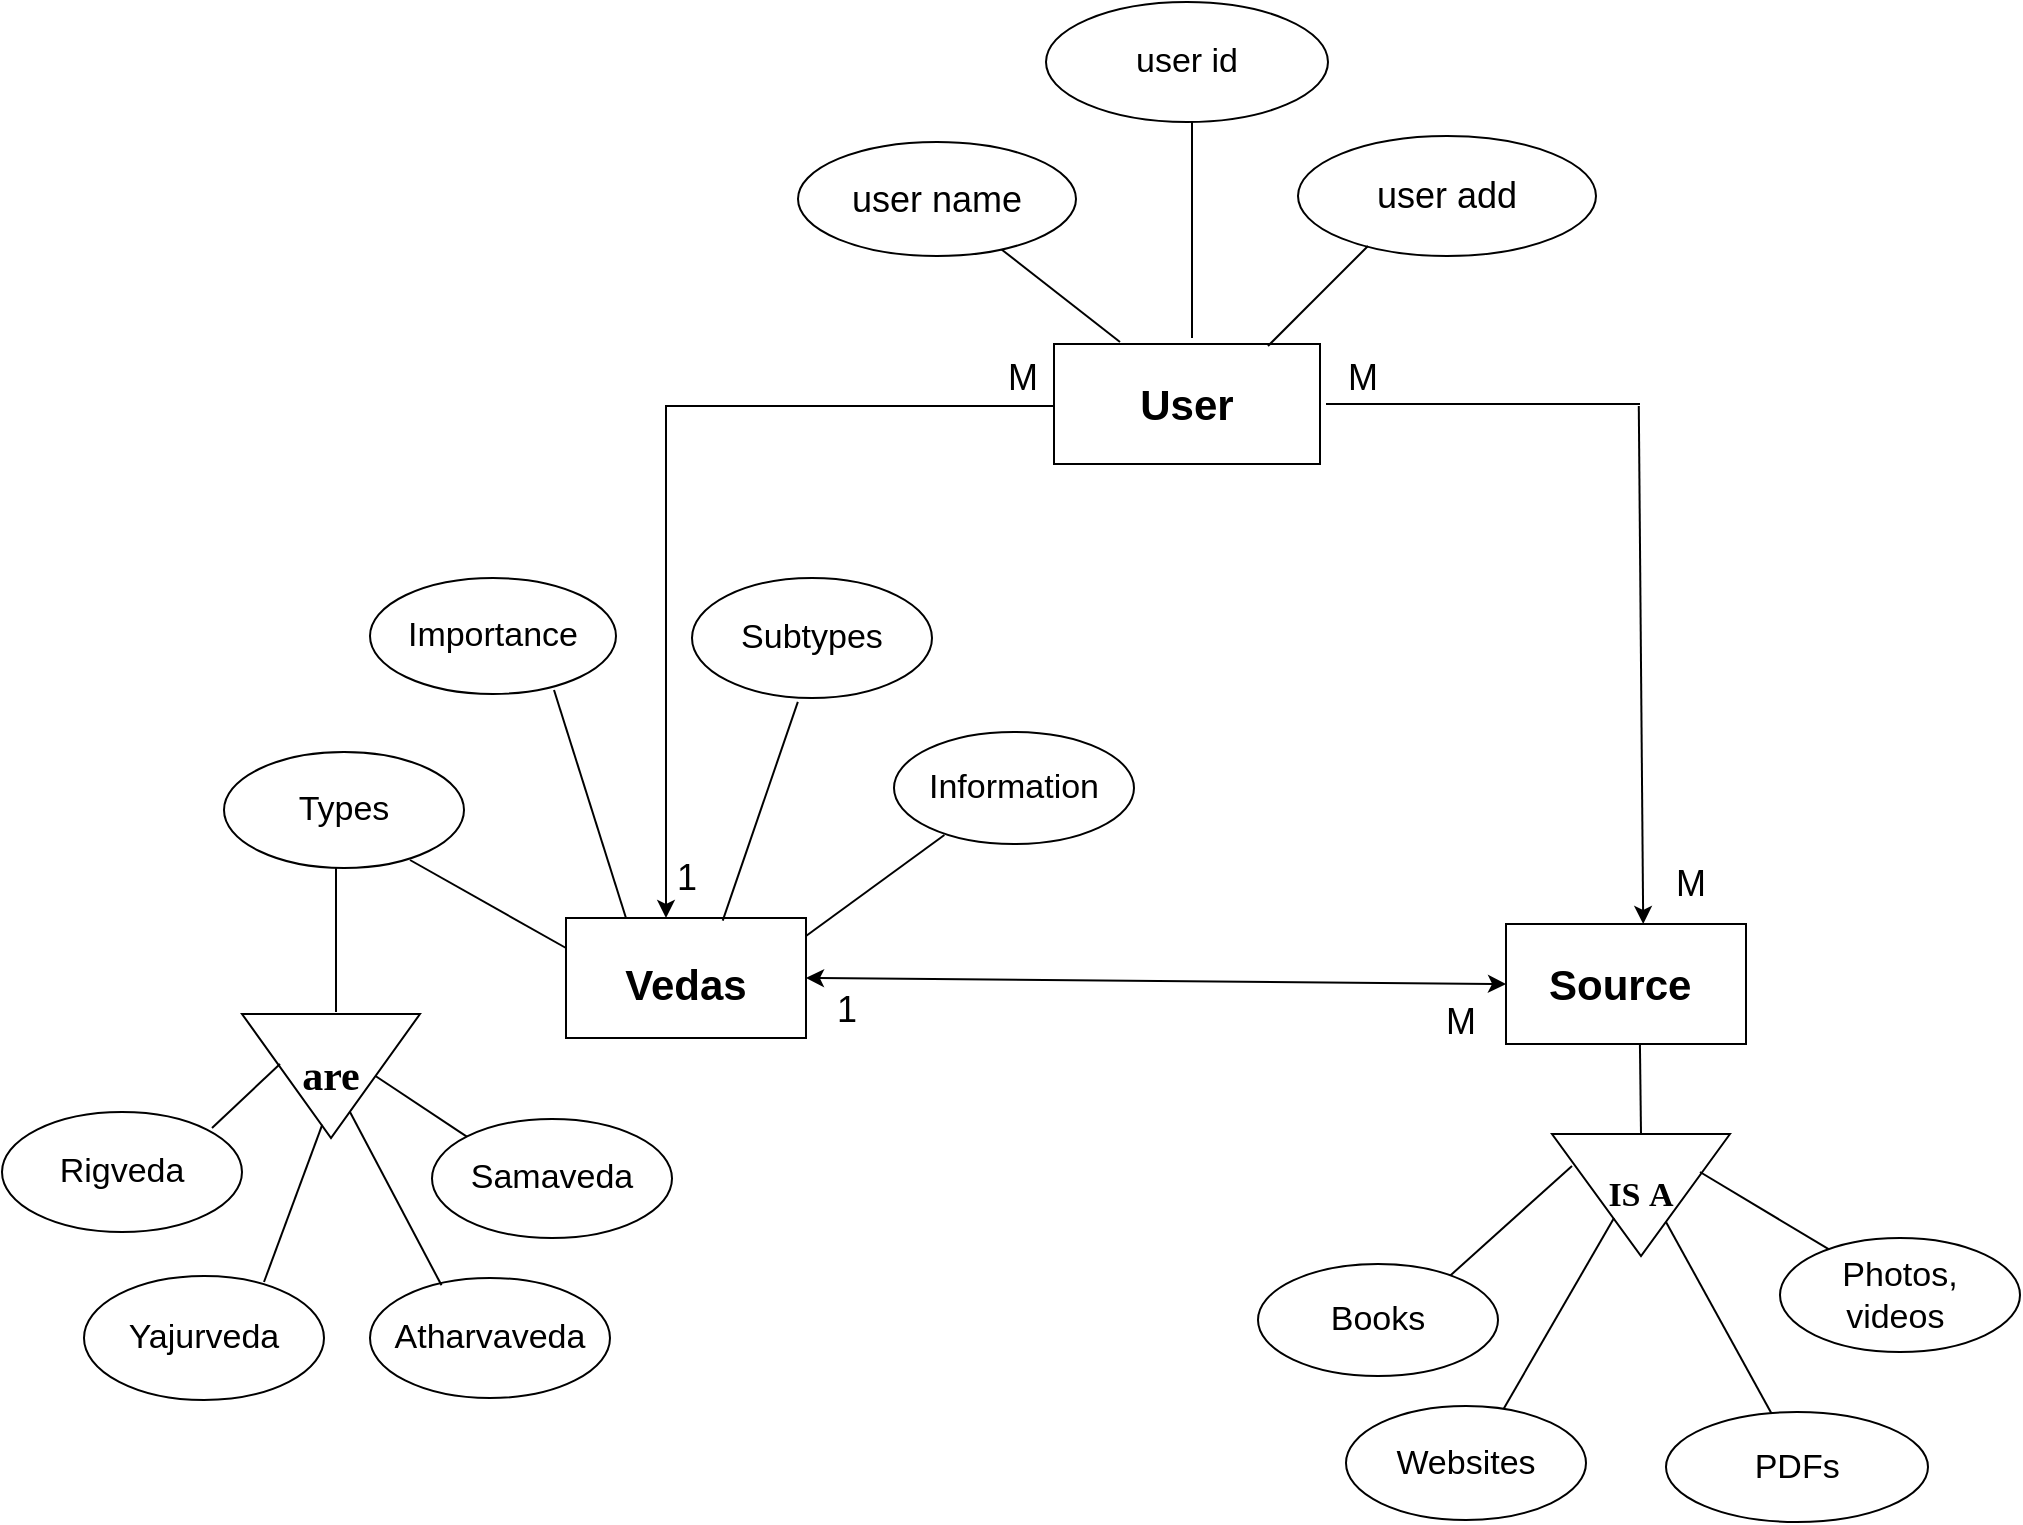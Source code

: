 <mxfile version="20.8.10" type="device" pages="2"><diagram id="R2lEEEUBdFMjLlhIrx00" name="Page-1"><mxGraphModel dx="1407" dy="592" grid="0" gridSize="10" guides="1" tooltips="1" connect="1" arrows="1" fold="1" page="0" pageScale="1" pageWidth="850" pageHeight="1100" math="0" shadow="0" extFonts="Permanent Marker^https://fonts.googleapis.com/css?family=Permanent+Marker"><root><mxCell id="0"/><mxCell id="1" parent="0"/><mxCell id="zz1l2c0JQ6GdrYh3NB7P-1" value="&lt;h2 style=&quot;font-size: 21px;&quot;&gt;&lt;font style=&quot;font-size: 21px;&quot;&gt;User&lt;/font&gt;&lt;/h2&gt;" style="rounded=0;whiteSpace=wrap;html=1;fontFamily=Helvetica;horizontal=1;fontStyle=1;fontSize=21;" parent="1" vertex="1"><mxGeometry x="379" y="203" width="133" height="60" as="geometry"/></mxCell><mxCell id="zz1l2c0JQ6GdrYh3NB7P-3" value="&lt;h3 style=&quot;font-size: 17px;&quot;&gt;&lt;font style=&quot;font-size: 17px; font-weight: normal;&quot;&gt;user id&lt;/font&gt;&lt;/h3&gt;" style="ellipse;whiteSpace=wrap;html=1;fontFamily=Helvetica;fontSize=17;horizontal=1;align=center;verticalAlign=middle;" parent="1" vertex="1"><mxGeometry x="375" y="32" width="141" height="60" as="geometry"/></mxCell><mxCell id="zz1l2c0JQ6GdrYh3NB7P-4" value="&lt;h3 style=&quot;font-size: 18px;&quot;&gt;&lt;font style=&quot;font-size: 18px; font-weight: normal;&quot;&gt;user name&lt;/font&gt;&lt;/h3&gt;" style="ellipse;whiteSpace=wrap;html=1;fontFamily=Helvetica;fontSize=18;fontStyle=0" parent="1" vertex="1"><mxGeometry x="251" y="102" width="139" height="57" as="geometry"/></mxCell><mxCell id="zz1l2c0JQ6GdrYh3NB7P-6" value="&lt;h3 style=&quot;font-size: 18px;&quot;&gt;&lt;span style=&quot;font-weight: normal;&quot;&gt;user add&lt;/span&gt;&lt;/h3&gt;" style="ellipse;whiteSpace=wrap;html=1;fontFamily=Helvetica;fontSize=17;" parent="1" vertex="1"><mxGeometry x="501" y="99" width="149" height="60" as="geometry"/></mxCell><mxCell id="zz1l2c0JQ6GdrYh3NB7P-7" value="" style="endArrow=none;html=1;rounded=0;fontFamily=Helvetica;fontSize=18;" parent="1" edge="1"><mxGeometry width="50" height="50" relative="1" as="geometry"><mxPoint x="486" y="204" as="sourcePoint"/><mxPoint x="536" y="154" as="targetPoint"/></mxGeometry></mxCell><mxCell id="zz1l2c0JQ6GdrYh3NB7P-9" value="" style="endArrow=none;html=1;rounded=0;fontFamily=Helvetica;fontSize=18;" parent="1" source="zz1l2c0JQ6GdrYh3NB7P-4" edge="1"><mxGeometry width="50" height="50" relative="1" as="geometry"><mxPoint x="340" y="173" as="sourcePoint"/><mxPoint x="412" y="202" as="targetPoint"/></mxGeometry></mxCell><mxCell id="zz1l2c0JQ6GdrYh3NB7P-11" value="" style="endArrow=none;html=1;rounded=0;fontFamily=Helvetica;fontSize=18;" parent="1" edge="1"><mxGeometry width="50" height="50" relative="1" as="geometry"><mxPoint x="448" y="200" as="sourcePoint"/><mxPoint x="448" y="92" as="targetPoint"/></mxGeometry></mxCell><mxCell id="zz1l2c0JQ6GdrYh3NB7P-12" value="&lt;h2 style=&quot;font-size: 21px;&quot;&gt;&lt;font style=&quot;font-size: 21px;&quot;&gt;Source&amp;nbsp;&lt;/font&gt;&lt;/h2&gt;" style="rounded=0;whiteSpace=wrap;html=1;fontFamily=Helvetica;fontSize=21;fontStyle=1" parent="1" vertex="1"><mxGeometry x="605" y="493" width="120" height="60" as="geometry"/></mxCell><mxCell id="zz1l2c0JQ6GdrYh3NB7P-15" value="&lt;h2&gt;&lt;font style=&quot;font-size: 21px;&quot;&gt;Vedas&lt;/font&gt;&lt;/h2&gt;" style="rounded=0;whiteSpace=wrap;html=1;fontFamily=Helvetica;fontSize=21;fontStyle=1" parent="1" vertex="1"><mxGeometry x="135" y="490" width="120" height="60" as="geometry"/></mxCell><mxCell id="zz1l2c0JQ6GdrYh3NB7P-16" value="&lt;p style=&quot;font-size: 17px;&quot;&gt;&lt;font face=&quot;Garamond&quot; style=&quot;font-size: 17px;&quot;&gt;IS&amp;nbsp;&lt;span style=&quot;background-color: initial;&quot;&gt;A&lt;/span&gt;&lt;/font&gt;&lt;/p&gt;" style="triangle;whiteSpace=wrap;html=1;fontFamily=Helvetica;fontSize=21;direction=south;fontStyle=1" parent="1" vertex="1"><mxGeometry x="628" y="598" width="89" height="61" as="geometry"/></mxCell><mxCell id="zz1l2c0JQ6GdrYh3NB7P-17" value="" style="endArrow=none;html=1;rounded=0;fontFamily=Garamond;fontSize=17;exitX=0;exitY=0.5;exitDx=0;exitDy=0;entryX=0.558;entryY=1;entryDx=0;entryDy=0;entryPerimeter=0;" parent="1" source="zz1l2c0JQ6GdrYh3NB7P-16" target="zz1l2c0JQ6GdrYh3NB7P-12" edge="1"><mxGeometry width="50" height="50" relative="1" as="geometry"><mxPoint x="672" y="590" as="sourcePoint"/><mxPoint x="674" y="556" as="targetPoint"/></mxGeometry></mxCell><mxCell id="zz1l2c0JQ6GdrYh3NB7P-20" value="&lt;font face=&quot;Helvetica&quot; style=&quot;font-size: 17px;&quot;&gt;Subtypes&lt;/font&gt;" style="ellipse;whiteSpace=wrap;html=1;fontFamily=Garamond;fontSize=17;" parent="1" vertex="1"><mxGeometry x="198" y="320" width="120" height="60" as="geometry"/></mxCell><mxCell id="zz1l2c0JQ6GdrYh3NB7P-21" value="&lt;font face=&quot;Helvetica&quot;&gt;Information&lt;/font&gt;" style="ellipse;whiteSpace=wrap;html=1;fontFamily=Garamond;fontSize=17;" parent="1" vertex="1"><mxGeometry x="299" y="397" width="120" height="56" as="geometry"/></mxCell><mxCell id="zz1l2c0JQ6GdrYh3NB7P-22" value="&lt;font face=&quot;Helvetica&quot;&gt;Types&lt;/font&gt;" style="ellipse;whiteSpace=wrap;html=1;fontFamily=Garamond;fontSize=17;" parent="1" vertex="1"><mxGeometry x="-36" y="407" width="120" height="58" as="geometry"/></mxCell><mxCell id="zz1l2c0JQ6GdrYh3NB7P-23" value="&lt;span style=&quot;font-family: Helvetica;&quot;&gt;Importance&lt;/span&gt;" style="ellipse;whiteSpace=wrap;html=1;fontFamily=Garamond;fontSize=17;" parent="1" vertex="1"><mxGeometry x="37" y="320" width="123" height="58" as="geometry"/></mxCell><mxCell id="zz1l2c0JQ6GdrYh3NB7P-24" value="" style="endArrow=none;html=1;rounded=0;fontFamily=Garamond;fontSize=17;entryX=0.21;entryY=0.92;entryDx=0;entryDy=0;entryPerimeter=0;" parent="1" target="zz1l2c0JQ6GdrYh3NB7P-21" edge="1"><mxGeometry width="50" height="50" relative="1" as="geometry"><mxPoint x="255" y="499" as="sourcePoint"/><mxPoint x="302" y="454" as="targetPoint"/></mxGeometry></mxCell><mxCell id="zz1l2c0JQ6GdrYh3NB7P-26" value="" style="endArrow=none;html=1;rounded=0;fontFamily=Garamond;fontSize=17;exitX=0;exitY=0.25;exitDx=0;exitDy=0;" parent="1" source="zz1l2c0JQ6GdrYh3NB7P-15" edge="1"><mxGeometry width="50" height="50" relative="1" as="geometry"><mxPoint x="7" y="511" as="sourcePoint"/><mxPoint x="57" y="461" as="targetPoint"/></mxGeometry></mxCell><mxCell id="zz1l2c0JQ6GdrYh3NB7P-27" value="" style="endArrow=none;html=1;rounded=0;fontFamily=Garamond;fontSize=17;exitX=0.25;exitY=0;exitDx=0;exitDy=0;" parent="1" source="zz1l2c0JQ6GdrYh3NB7P-15" edge="1"><mxGeometry width="50" height="50" relative="1" as="geometry"><mxPoint x="77" y="407" as="sourcePoint"/><mxPoint x="129" y="376" as="targetPoint"/></mxGeometry></mxCell><mxCell id="zz1l2c0JQ6GdrYh3NB7P-28" value="" style="endArrow=none;html=1;rounded=0;fontFamily=Garamond;fontSize=17;entryX=0.441;entryY=1.032;entryDx=0;entryDy=0;entryPerimeter=0;exitX=0.653;exitY=0.022;exitDx=0;exitDy=0;exitPerimeter=0;" parent="1" source="zz1l2c0JQ6GdrYh3NB7P-15" target="zz1l2c0JQ6GdrYh3NB7P-20" edge="1"><mxGeometry width="50" height="50" relative="1" as="geometry"><mxPoint x="199" y="417" as="sourcePoint"/><mxPoint x="249" y="367" as="targetPoint"/></mxGeometry></mxCell><mxCell id="zz1l2c0JQ6GdrYh3NB7P-33" value="" style="endArrow=none;html=1;rounded=0;fontFamily=Helvetica;fontSize=17;exitX=1;exitY=0.5;exitDx=0;exitDy=0;" parent="1" edge="1"><mxGeometry width="50" height="50" relative="1" as="geometry"><mxPoint x="573" y="672.5" as="sourcePoint"/><mxPoint x="638" y="614" as="targetPoint"/></mxGeometry></mxCell><mxCell id="zz1l2c0JQ6GdrYh3NB7P-34" value="" style="endArrow=none;html=1;rounded=0;fontFamily=Helvetica;fontSize=17;" parent="1" edge="1"><mxGeometry width="50" height="50" relative="1" as="geometry"><mxPoint x="599.999" y="742" as="sourcePoint"/><mxPoint x="659.01" y="640" as="targetPoint"/></mxGeometry></mxCell><mxCell id="zz1l2c0JQ6GdrYh3NB7P-35" value="" style="endArrow=none;html=1;rounded=0;fontFamily=Helvetica;fontSize=17;exitX=0.22;exitY=0.12;exitDx=0;exitDy=0;exitPerimeter=0;" parent="1" source="ffPrROxYeGwbn18gENWO-8" edge="1"><mxGeometry width="50" height="50" relative="1" as="geometry"><mxPoint x="761" y="647" as="sourcePoint"/><mxPoint x="702" y="617" as="targetPoint"/></mxGeometry></mxCell><mxCell id="zz1l2c0JQ6GdrYh3NB7P-36" value="" style="endArrow=none;html=1;rounded=0;fontFamily=Helvetica;fontSize=17;" parent="1" edge="1"><mxGeometry width="50" height="50" relative="1" as="geometry"><mxPoint x="739" y="740" as="sourcePoint"/><mxPoint x="685" y="642" as="targetPoint"/></mxGeometry></mxCell><mxCell id="zz1l2c0JQ6GdrYh3NB7P-41" value="" style="endArrow=classic;html=1;rounded=0;fontFamily=Helvetica;fontSize=17;" parent="1" edge="1"><mxGeometry width="50" height="50" relative="1" as="geometry"><mxPoint x="671.4" y="234" as="sourcePoint"/><mxPoint x="673.61" y="493" as="targetPoint"/></mxGeometry></mxCell><mxCell id="zz1l2c0JQ6GdrYh3NB7P-42" value="" style="endArrow=classic;html=1;rounded=0;fontFamily=Helvetica;fontSize=17;" parent="1" edge="1"><mxGeometry width="50" height="50" relative="1" as="geometry"><mxPoint x="379" y="234" as="sourcePoint"/><mxPoint x="185" y="490" as="targetPoint"/><Array as="points"><mxPoint x="185" y="234"/></Array></mxGeometry></mxCell><mxCell id="zz1l2c0JQ6GdrYh3NB7P-45" value="" style="endArrow=none;html=1;rounded=0;fontFamily=Helvetica;fontSize=17;" parent="1" edge="1"><mxGeometry width="50" height="50" relative="1" as="geometry"><mxPoint x="672" y="233" as="sourcePoint"/><mxPoint x="515" y="233" as="targetPoint"/></mxGeometry></mxCell><mxCell id="ym4lKQO1rWtpAvZymg-h-34" value="" style="endArrow=classic;startArrow=classic;html=1;rounded=0;fontSize=18;entryX=0;entryY=0.5;entryDx=0;entryDy=0;exitX=1;exitY=0.5;exitDx=0;exitDy=0;" parent="1" source="zz1l2c0JQ6GdrYh3NB7P-15" target="zz1l2c0JQ6GdrYh3NB7P-12" edge="1"><mxGeometry width="50" height="50" relative="1" as="geometry"><mxPoint x="262" y="515" as="sourcePoint"/><mxPoint x="432" y="402" as="targetPoint"/></mxGeometry></mxCell><mxCell id="ym4lKQO1rWtpAvZymg-h-35" value="M" style="text;html=1;align=center;verticalAlign=middle;resizable=0;points=[];autosize=1;strokeColor=none;fillColor=none;fontSize=18;" parent="1" vertex="1"><mxGeometry x="565" y="525" width="33" height="34" as="geometry"/></mxCell><mxCell id="ym4lKQO1rWtpAvZymg-h-36" value="1" style="text;html=1;align=center;verticalAlign=middle;resizable=0;points=[];autosize=1;strokeColor=none;fillColor=none;fontSize=18;" parent="1" vertex="1"><mxGeometry x="261" y="519" width="28" height="34" as="geometry"/></mxCell><mxCell id="ym4lKQO1rWtpAvZymg-h-37" value="1" style="text;html=1;align=center;verticalAlign=middle;resizable=0;points=[];autosize=1;strokeColor=none;fillColor=none;fontSize=18;" parent="1" vertex="1"><mxGeometry x="181" y="453" width="28" height="34" as="geometry"/></mxCell><mxCell id="ym4lKQO1rWtpAvZymg-h-38" value="M" style="text;html=1;align=center;verticalAlign=middle;resizable=0;points=[];autosize=1;strokeColor=none;fillColor=none;fontSize=18;" parent="1" vertex="1"><mxGeometry x="346" y="203" width="33" height="34" as="geometry"/></mxCell><mxCell id="ym4lKQO1rWtpAvZymg-h-39" value="M" style="text;html=1;align=center;verticalAlign=middle;resizable=0;points=[];autosize=1;strokeColor=none;fillColor=none;fontSize=18;" parent="1" vertex="1"><mxGeometry x="516" y="203" width="33" height="34" as="geometry"/></mxCell><mxCell id="ym4lKQO1rWtpAvZymg-h-41" value="M" style="text;html=1;align=center;verticalAlign=middle;resizable=0;points=[];autosize=1;strokeColor=none;fillColor=none;fontSize=18;" parent="1" vertex="1"><mxGeometry x="680" y="456" width="33" height="34" as="geometry"/></mxCell><mxCell id="ffPrROxYeGwbn18gENWO-2" value="" style="endArrow=none;html=1;rounded=0;" parent="1" edge="1"><mxGeometry width="50" height="50" relative="1" as="geometry"><mxPoint x="20" y="537" as="sourcePoint"/><mxPoint x="20" y="465" as="targetPoint"/></mxGeometry></mxCell><mxCell id="ffPrROxYeGwbn18gENWO-3" value="&lt;font style=&quot;font-size: 21px;&quot;&gt;are&lt;/font&gt;" style="triangle;whiteSpace=wrap;html=1;direction=south;fontStyle=1;fontSize=17;fontFamily=Garamond;" parent="1" vertex="1"><mxGeometry x="-27" y="538" width="89" height="62" as="geometry"/></mxCell><mxCell id="ffPrROxYeGwbn18gENWO-4" value="&lt;font face=&quot;Helvetica&quot;&gt;Books&lt;/font&gt;" style="ellipse;whiteSpace=wrap;html=1;fontFamily=Garamond;fontSize=17;" parent="1" vertex="1"><mxGeometry x="481" y="663" width="120" height="56" as="geometry"/></mxCell><mxCell id="ffPrROxYeGwbn18gENWO-5" value="Websites" style="ellipse;whiteSpace=wrap;html=1;fontFamily=Helvetica;fontSize=17;" parent="1" vertex="1"><mxGeometry x="525" y="734" width="120" height="57" as="geometry"/></mxCell><mxCell id="ffPrROxYeGwbn18gENWO-6" value="" style="ellipse;whiteSpace=wrap;html=1;fontFamily=Helvetica;fontSize=17;" parent="1" vertex="1"><mxGeometry x="685" y="737" width="131" height="55" as="geometry"/></mxCell><mxCell id="ffPrROxYeGwbn18gENWO-7" value="&lt;div style=&quot;text-align: center;&quot;&gt;&lt;span style=&quot;background-color: initial;&quot;&gt;&amp;nbsp; &amp;nbsp; &amp;nbsp; PDFs&lt;/span&gt;&lt;/div&gt;" style="text;whiteSpace=wrap;html=1;fontSize=17;fontFamily=Helvetica;" parent="1" vertex="1"><mxGeometry x="699" y="747.5" width="136" height="42" as="geometry"/></mxCell><mxCell id="ffPrROxYeGwbn18gENWO-8" value="Photos,&lt;br&gt;videos&amp;nbsp;" style="ellipse;whiteSpace=wrap;html=1;fontFamily=Helvetica;fontSize=17;" parent="1" vertex="1"><mxGeometry x="742" y="650" width="120" height="57" as="geometry"/></mxCell><mxCell id="ffPrROxYeGwbn18gENWO-10" value="Rigveda" style="ellipse;whiteSpace=wrap;html=1;fontFamily=Helvetica;fontSize=17;" parent="1" vertex="1"><mxGeometry x="-147" y="587" width="120" height="60" as="geometry"/></mxCell><mxCell id="ffPrROxYeGwbn18gENWO-11" value="Yajurveda" style="ellipse;whiteSpace=wrap;html=1;fontFamily=Helvetica;fontSize=17;" parent="1" vertex="1"><mxGeometry x="-106" y="669" width="120" height="62" as="geometry"/></mxCell><mxCell id="ffPrROxYeGwbn18gENWO-12" value="Atharvaveda" style="ellipse;whiteSpace=wrap;html=1;fontFamily=Helvetica;fontSize=17;" parent="1" vertex="1"><mxGeometry x="37" y="670" width="120" height="60" as="geometry"/></mxCell><mxCell id="ffPrROxYeGwbn18gENWO-13" value="Samaveda" style="ellipse;whiteSpace=wrap;html=1;fontFamily=Helvetica;fontSize=17;" parent="1" vertex="1"><mxGeometry x="68" y="590.5" width="120" height="59.5" as="geometry"/></mxCell><mxCell id="ffPrROxYeGwbn18gENWO-14" value="" style="endArrow=none;html=1;rounded=0;fontFamily=Helvetica;fontSize=21;entryX=0.892;entryY=0.549;entryDx=0;entryDy=0;entryPerimeter=0;" parent="1" target="ffPrROxYeGwbn18gENWO-3" edge="1"><mxGeometry width="50" height="50" relative="1" as="geometry"><mxPoint x="-16" y="672" as="sourcePoint"/><mxPoint x="33" y="631" as="targetPoint"/></mxGeometry></mxCell><mxCell id="ffPrROxYeGwbn18gENWO-15" value="" style="endArrow=none;html=1;rounded=0;fontFamily=Helvetica;fontSize=21;exitX=0.5;exitY=0;exitDx=0;exitDy=0;entryX=0;entryY=0;entryDx=0;entryDy=0;" parent="1" source="ffPrROxYeGwbn18gENWO-3" target="ffPrROxYeGwbn18gENWO-13" edge="1"><mxGeometry width="50" height="50" relative="1" as="geometry"><mxPoint x="18" y="673" as="sourcePoint"/><mxPoint x="68" y="623" as="targetPoint"/></mxGeometry></mxCell><mxCell id="ffPrROxYeGwbn18gENWO-16" value="" style="endArrow=none;html=1;rounded=0;fontFamily=Helvetica;fontSize=21;" parent="1" edge="1"><mxGeometry width="50" height="50" relative="1" as="geometry"><mxPoint x="-42" y="595" as="sourcePoint"/><mxPoint x="-8" y="563" as="targetPoint"/></mxGeometry></mxCell><mxCell id="ffPrROxYeGwbn18gENWO-17" value="" style="endArrow=none;html=1;rounded=0;fontFamily=Helvetica;fontSize=21;exitX=0.298;exitY=0.061;exitDx=0;exitDy=0;exitPerimeter=0;" parent="1" source="ffPrROxYeGwbn18gENWO-12" target="ffPrROxYeGwbn18gENWO-3" edge="1"><mxGeometry width="50" height="50" relative="1" as="geometry"><mxPoint x="10" y="681" as="sourcePoint"/><mxPoint x="60" y="631" as="targetPoint"/></mxGeometry></mxCell></root></mxGraphModel></diagram><diagram id="hV5HgNe0QINMne0ShjX6" name="Page-2"><mxGraphModel dx="995" dy="990" grid="0" gridSize="10" guides="1" tooltips="1" connect="1" arrows="1" fold="1" page="0" pageScale="1" pageWidth="850" pageHeight="1100" math="0" shadow="0"><root><mxCell id="0"/><mxCell id="1" parent="0"/><mxCell id="CnUuoD4A5bwl8ZkwkW0m-1" value="&lt;font style=&quot;font-size: 18px;&quot;&gt;Developer&lt;/font&gt;" style="rounded=0;whiteSpace=wrap;html=1;" vertex="1" parent="1"><mxGeometry x="45" y="-159" width="143" height="60" as="geometry"/></mxCell><mxCell id="CnUuoD4A5bwl8ZkwkW0m-2" value="&lt;font style=&quot;font-size: 18px;&quot;&gt;User&lt;/font&gt;" style="rounded=0;whiteSpace=wrap;html=1;" vertex="1" parent="1"><mxGeometry x="46" y="-244" width="143" height="60" as="geometry"/></mxCell><mxCell id="CnUuoD4A5bwl8ZkwkW0m-3" value="&lt;font style=&quot;font-size: 18px;&quot;&gt;Sources&lt;/font&gt;" style="rounded=0;whiteSpace=wrap;html=1;" vertex="1" parent="1"><mxGeometry x="45" y="-74" width="142" height="60" as="geometry"/></mxCell><mxCell id="CnUuoD4A5bwl8ZkwkW0m-4" value="&lt;font style=&quot;font-size: 18px;&quot;&gt;can have&lt;/font&gt;" style="rhombus;whiteSpace=wrap;html=1;" vertex="1" parent="1"><mxGeometry x="379" y="-254" width="154" height="76" as="geometry"/></mxCell><mxCell id="CnUuoD4A5bwl8ZkwkW0m-5" value="&lt;font style=&quot;font-size: 18px;&quot;&gt;can have&lt;/font&gt;" style="rhombus;whiteSpace=wrap;html=1;" vertex="1" parent="1"><mxGeometry x="371.75" y="-163" width="170" height="73" as="geometry"/></mxCell><mxCell id="CnUuoD4A5bwl8ZkwkW0m-6" value="&lt;font style=&quot;font-size: 18px;&quot;&gt;can have&lt;/font&gt;" style="rhombus;whiteSpace=wrap;html=1;" vertex="1" parent="1"><mxGeometry x="371.75" y="-74" width="168.5" height="70" as="geometry"/></mxCell><mxCell id="CnUuoD4A5bwl8ZkwkW0m-7" value="&lt;font style=&quot;font-size: 18px;&quot;&gt;Information&lt;/font&gt;" style="rounded=0;whiteSpace=wrap;html=1;" vertex="1" parent="1"><mxGeometry x="716" y="-246" width="141" height="60" as="geometry"/></mxCell><mxCell id="CnUuoD4A5bwl8ZkwkW0m-8" value="&lt;font style=&quot;font-size: 18px;&quot;&gt;Information&lt;/font&gt;" style="rounded=0;whiteSpace=wrap;html=1;" vertex="1" parent="1"><mxGeometry x="717" y="-159.5" width="140" height="60" as="geometry"/></mxCell><mxCell id="CnUuoD4A5bwl8ZkwkW0m-9" value="&lt;font style=&quot;font-size: 18px;&quot;&gt;User&lt;/font&gt;" style="rounded=0;whiteSpace=wrap;html=1;" vertex="1" parent="1"><mxGeometry x="717" y="-74" width="143" height="60" as="geometry"/></mxCell><mxCell id="CnUuoD4A5bwl8ZkwkW0m-10" value="" style="endArrow=none;html=1;rounded=0;exitX=1;exitY=0.5;exitDx=0;exitDy=0;" edge="1" parent="1" source="CnUuoD4A5bwl8ZkwkW0m-4"><mxGeometry width="50" height="50" relative="1" as="geometry"><mxPoint x="882" y="-170" as="sourcePoint"/><mxPoint x="716" y="-216.0" as="targetPoint"/></mxGeometry></mxCell><mxCell id="CnUuoD4A5bwl8ZkwkW0m-11" value="" style="endArrow=none;html=1;rounded=0;entryX=0;entryY=0.5;entryDx=0;entryDy=0;" edge="1" parent="1" source="CnUuoD4A5bwl8ZkwkW0m-2" target="CnUuoD4A5bwl8ZkwkW0m-4"><mxGeometry width="50" height="50" relative="1" as="geometry"><mxPoint x="882" y="-170" as="sourcePoint"/><mxPoint x="381" y="-219" as="targetPoint"/></mxGeometry></mxCell><mxCell id="CnUuoD4A5bwl8ZkwkW0m-12" value="" style="endArrow=none;html=1;rounded=0;exitX=1;exitY=0.5;exitDx=0;exitDy=0;" edge="1" parent="1" source="CnUuoD4A5bwl8ZkwkW0m-5"><mxGeometry width="50" height="50" relative="1" as="geometry"><mxPoint x="547" y="-127.27" as="sourcePoint"/><mxPoint x="719.0" y="-127.27" as="targetPoint"/></mxGeometry></mxCell><mxCell id="CnUuoD4A5bwl8ZkwkW0m-13" value="" style="endArrow=none;html=1;rounded=0;entryX=1;entryY=0.5;entryDx=0;entryDy=0;exitX=0;exitY=0.5;exitDx=0;exitDy=0;" edge="1" parent="1" source="CnUuoD4A5bwl8ZkwkW0m-5" target="CnUuoD4A5bwl8ZkwkW0m-1"><mxGeometry width="50" height="50" relative="1" as="geometry"><mxPoint x="652" y="-121" as="sourcePoint"/><mxPoint x="702" y="-171" as="targetPoint"/></mxGeometry></mxCell><mxCell id="CnUuoD4A5bwl8ZkwkW0m-14" value="" style="endArrow=none;html=1;rounded=0;" edge="1" parent="1" target="CnUuoD4A5bwl8ZkwkW0m-6"><mxGeometry width="50" height="50" relative="1" as="geometry"><mxPoint x="185" y="-40.0" as="sourcePoint"/><mxPoint x="235" y="-90" as="targetPoint"/></mxGeometry></mxCell><mxCell id="CnUuoD4A5bwl8ZkwkW0m-15" value="" style="endArrow=none;html=1;rounded=0;exitX=1;exitY=0.5;exitDx=0;exitDy=0;" edge="1" parent="1" source="CnUuoD4A5bwl8ZkwkW0m-6"><mxGeometry width="50" height="50" relative="1" as="geometry"><mxPoint x="542" y="-39" as="sourcePoint"/><mxPoint x="716" y="-44" as="targetPoint"/></mxGeometry></mxCell><mxCell id="CnUuoD4A5bwl8ZkwkW0m-16" value="M" style="text;html=1;align=center;verticalAlign=middle;resizable=0;points=[];autosize=1;strokeColor=none;fillColor=none;fontSize=18;" vertex="1" parent="1"><mxGeometry x="194" y="-257" width="33" height="34" as="geometry"/></mxCell><mxCell id="CnUuoD4A5bwl8ZkwkW0m-17" value="1" style="text;html=1;align=center;verticalAlign=middle;resizable=0;points=[];autosize=1;strokeColor=none;fillColor=none;fontSize=18;" vertex="1" parent="1"><mxGeometry x="200" y="-170" width="28" height="34" as="geometry"/></mxCell><mxCell id="CnUuoD4A5bwl8ZkwkW0m-18" value="M" style="text;html=1;align=center;verticalAlign=middle;resizable=0;points=[];autosize=1;strokeColor=none;fillColor=none;fontSize=18;" vertex="1" parent="1"><mxGeometry x="191" y="-88" width="33" height="34" as="geometry"/></mxCell><mxCell id="CnUuoD4A5bwl8ZkwkW0m-19" value="1" style="text;html=1;align=center;verticalAlign=middle;resizable=0;points=[];autosize=1;strokeColor=none;fillColor=none;fontSize=18;" vertex="1" parent="1"><mxGeometry x="687" y="-255" width="28" height="34" as="geometry"/></mxCell><mxCell id="CnUuoD4A5bwl8ZkwkW0m-20" value="M" style="text;html=1;align=center;verticalAlign=middle;resizable=0;points=[];autosize=1;strokeColor=none;fillColor=none;fontSize=18;" vertex="1" parent="1"><mxGeometry x="681" y="-162" width="33" height="34" as="geometry"/></mxCell><mxCell id="CnUuoD4A5bwl8ZkwkW0m-21" value="M" style="text;html=1;align=center;verticalAlign=middle;resizable=0;points=[];autosize=1;strokeColor=none;fillColor=none;fontSize=18;" vertex="1" parent="1"><mxGeometry x="678" y="-77" width="33" height="34" as="geometry"/></mxCell></root></mxGraphModel></diagram></mxfile>